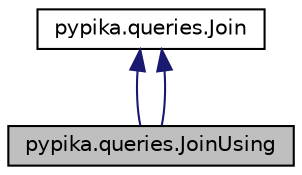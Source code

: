 digraph "pypika.queries.JoinUsing"
{
 // LATEX_PDF_SIZE
  edge [fontname="Helvetica",fontsize="10",labelfontname="Helvetica",labelfontsize="10"];
  node [fontname="Helvetica",fontsize="10",shape=record];
  Node1 [label="pypika.queries.JoinUsing",height=0.2,width=0.4,color="black", fillcolor="grey75", style="filled", fontcolor="black",tooltip=" "];
  Node2 -> Node1 [dir="back",color="midnightblue",fontsize="10",style="solid",fontname="Helvetica"];
  Node2 [label="pypika.queries.Join",height=0.2,width=0.4,color="black", fillcolor="white", style="filled",URL="$classpypika_1_1queries_1_1Join.html",tooltip=" "];
  Node2 -> Node1 [dir="back",color="midnightblue",fontsize="10",style="solid",fontname="Helvetica"];
}
